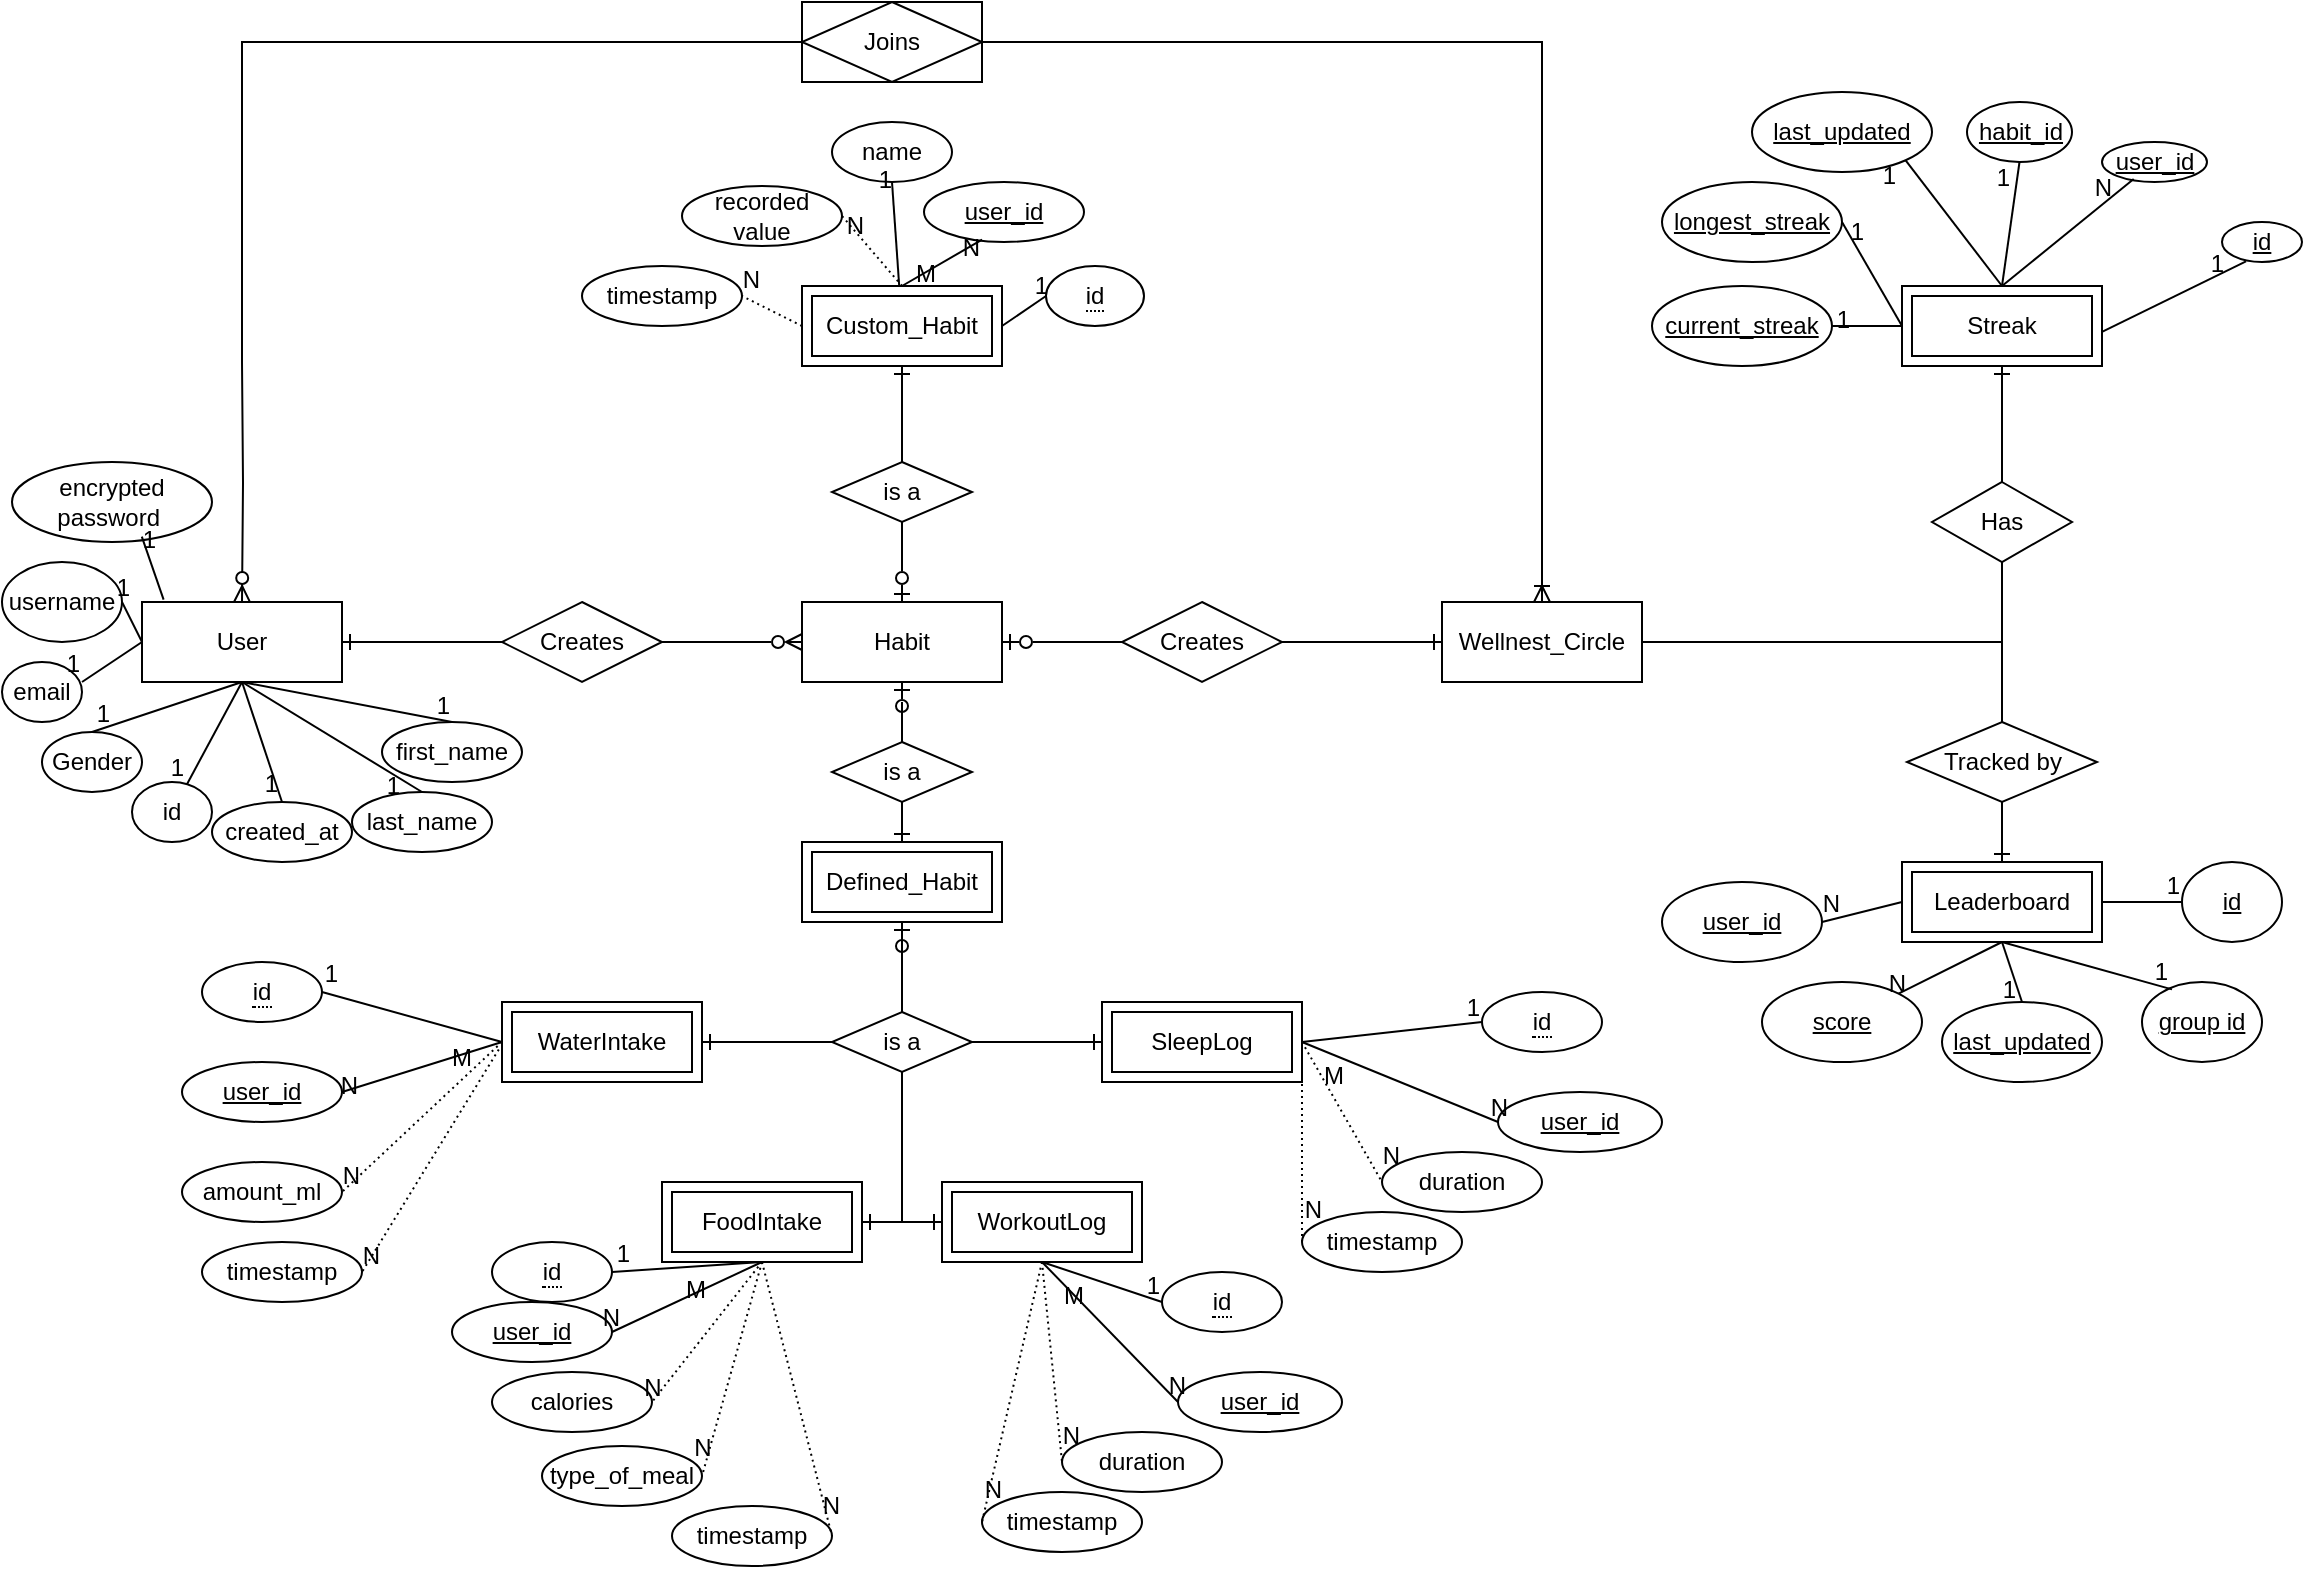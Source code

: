 <mxfile version="27.2.0">
  <diagram name="Page-1" id="THKtcld4XyU7Z25AiHE0">
    <mxGraphModel dx="1423" dy="1102" grid="1" gridSize="10" guides="1" tooltips="1" connect="1" arrows="1" fold="1" page="1" pageScale="1" pageWidth="1600" pageHeight="1600" math="0" shadow="0">
      <root>
        <mxCell id="0" />
        <mxCell id="1" parent="0" />
        <mxCell id="2gW1HQ8y5TxxJWkhXWdI-4" style="edgeStyle=orthogonalEdgeStyle;rounded=0;orthogonalLoop=1;jettySize=auto;html=1;entryX=0;entryY=0.5;entryDx=0;entryDy=0;endArrow=none;endFill=0;startArrow=ERone;startFill=0;" parent="1" source="2gW1HQ8y5TxxJWkhXWdI-1" target="2gW1HQ8y5TxxJWkhXWdI-5" edge="1">
          <mxGeometry relative="1" as="geometry">
            <mxPoint x="230" y="420" as="targetPoint" />
          </mxGeometry>
        </mxCell>
        <mxCell id="2gW1HQ8y5TxxJWkhXWdI-83" style="edgeStyle=orthogonalEdgeStyle;rounded=0;orthogonalLoop=1;jettySize=auto;html=1;entryX=0;entryY=0.5;entryDx=0;entryDy=0;endArrow=none;endFill=0;" parent="1" target="CF5qxJ0rqfzSJKUL-HBB-4" edge="1">
          <mxGeometry relative="1" as="geometry">
            <mxPoint x="130" y="280" as="sourcePoint" />
            <mxPoint x="400" y="200" as="targetPoint" />
            <Array as="points">
              <mxPoint x="130" y="120" />
            </Array>
          </mxGeometry>
        </mxCell>
        <mxCell id="2gW1HQ8y5TxxJWkhXWdI-1" value="User" style="whiteSpace=wrap;html=1;align=center;" parent="1" vertex="1">
          <mxGeometry x="80" y="400" width="100" height="40" as="geometry" />
        </mxCell>
        <mxCell id="2gW1HQ8y5TxxJWkhXWdI-9" style="edgeStyle=orthogonalEdgeStyle;rounded=0;orthogonalLoop=1;jettySize=auto;html=1;entryX=0.5;entryY=1;entryDx=0;entryDy=0;endArrow=ERone;endFill=0;startArrow=ERzeroToOne;startFill=0;" parent="1" source="2gW1HQ8y5TxxJWkhXWdI-3" target="2gW1HQ8y5TxxJWkhXWdI-7" edge="1">
          <mxGeometry relative="1" as="geometry" />
        </mxCell>
        <mxCell id="2gW1HQ8y5TxxJWkhXWdI-3" value="Habit" style="whiteSpace=wrap;html=1;align=center;" parent="1" vertex="1">
          <mxGeometry x="410" y="400" width="100" height="40" as="geometry" />
        </mxCell>
        <mxCell id="2gW1HQ8y5TxxJWkhXWdI-6" style="edgeStyle=orthogonalEdgeStyle;rounded=0;orthogonalLoop=1;jettySize=auto;html=1;entryX=0;entryY=0.5;entryDx=0;entryDy=0;endArrow=ERzeroToMany;endFill=0;" parent="1" source="2gW1HQ8y5TxxJWkhXWdI-5" target="2gW1HQ8y5TxxJWkhXWdI-3" edge="1">
          <mxGeometry relative="1" as="geometry" />
        </mxCell>
        <mxCell id="2gW1HQ8y5TxxJWkhXWdI-5" value="Creates" style="shape=rhombus;perimeter=rhombusPerimeter;whiteSpace=wrap;html=1;align=center;" parent="1" vertex="1">
          <mxGeometry x="260" y="400" width="80" height="40" as="geometry" />
        </mxCell>
        <mxCell id="2gW1HQ8y5TxxJWkhXWdI-7" value="Custom_Habit" style="shape=ext;margin=3;double=1;whiteSpace=wrap;html=1;align=center;" parent="1" vertex="1">
          <mxGeometry x="410" y="242" width="100" height="40" as="geometry" />
        </mxCell>
        <mxCell id="2gW1HQ8y5TxxJWkhXWdI-16" style="edgeStyle=orthogonalEdgeStyle;rounded=0;orthogonalLoop=1;jettySize=auto;html=1;entryX=1;entryY=0.5;entryDx=0;entryDy=0;exitX=0.5;exitY=1;exitDx=0;exitDy=0;endArrow=ERone;endFill=0;" parent="1" source="2gW1HQ8y5TxxJWkhXWdI-8" target="2gW1HQ8y5TxxJWkhXWdI-11" edge="1">
          <mxGeometry relative="1" as="geometry" />
        </mxCell>
        <mxCell id="2gW1HQ8y5TxxJWkhXWdI-17" style="edgeStyle=orthogonalEdgeStyle;rounded=0;orthogonalLoop=1;jettySize=auto;html=1;entryX=1;entryY=0.5;entryDx=0;entryDy=0;endArrow=ERone;endFill=0;" parent="1" source="2gW1HQ8y5TxxJWkhXWdI-8" target="2gW1HQ8y5TxxJWkhXWdI-12" edge="1">
          <mxGeometry relative="1" as="geometry">
            <Array as="points">
              <mxPoint x="460" y="710" />
            </Array>
          </mxGeometry>
        </mxCell>
        <mxCell id="2gW1HQ8y5TxxJWkhXWdI-18" style="edgeStyle=orthogonalEdgeStyle;rounded=0;orthogonalLoop=1;jettySize=auto;html=1;entryX=0;entryY=0.5;entryDx=0;entryDy=0;endArrow=ERone;endFill=0;" parent="1" source="CF5qxJ0rqfzSJKUL-HBB-100" target="2gW1HQ8y5TxxJWkhXWdI-14" edge="1">
          <mxGeometry relative="1" as="geometry" />
        </mxCell>
        <mxCell id="2gW1HQ8y5TxxJWkhXWdI-20" style="edgeStyle=orthogonalEdgeStyle;rounded=0;orthogonalLoop=1;jettySize=auto;html=1;entryX=0;entryY=0.5;entryDx=0;entryDy=0;exitX=0.5;exitY=1;exitDx=0;exitDy=0;startArrow=ERzeroToOne;startFill=0;endArrow=ERone;endFill=0;" parent="1" source="2gW1HQ8y5TxxJWkhXWdI-8" target="2gW1HQ8y5TxxJWkhXWdI-13" edge="1">
          <mxGeometry relative="1" as="geometry" />
        </mxCell>
        <mxCell id="2gW1HQ8y5TxxJWkhXWdI-8" value="Defined_Habit" style="shape=ext;margin=3;double=1;whiteSpace=wrap;html=1;align=center;" parent="1" vertex="1">
          <mxGeometry x="410" y="520" width="100" height="40" as="geometry" />
        </mxCell>
        <mxCell id="2gW1HQ8y5TxxJWkhXWdI-10" style="edgeStyle=orthogonalEdgeStyle;rounded=0;orthogonalLoop=1;jettySize=auto;html=1;entryX=0.5;entryY=0;entryDx=0;entryDy=0;endArrow=ERone;endFill=0;" parent="1" source="CF5qxJ0rqfzSJKUL-HBB-98" target="2gW1HQ8y5TxxJWkhXWdI-8" edge="1">
          <mxGeometry relative="1" as="geometry" />
        </mxCell>
        <mxCell id="2gW1HQ8y5TxxJWkhXWdI-11" value="WaterIntake" style="shape=ext;margin=3;double=1;whiteSpace=wrap;html=1;align=center;" parent="1" vertex="1">
          <mxGeometry x="260" y="600" width="100" height="40" as="geometry" />
        </mxCell>
        <mxCell id="2gW1HQ8y5TxxJWkhXWdI-12" value="FoodIntake" style="shape=ext;margin=3;double=1;whiteSpace=wrap;html=1;align=center;" parent="1" vertex="1">
          <mxGeometry x="340" y="690" width="100" height="40" as="geometry" />
        </mxCell>
        <mxCell id="2gW1HQ8y5TxxJWkhXWdI-13" value="SleepLog" style="shape=ext;margin=3;double=1;whiteSpace=wrap;html=1;align=center;" parent="1" vertex="1">
          <mxGeometry x="560" y="600" width="100" height="40" as="geometry" />
        </mxCell>
        <mxCell id="2gW1HQ8y5TxxJWkhXWdI-14" value="WorkoutLog" style="shape=ext;margin=3;double=1;whiteSpace=wrap;html=1;align=center;" parent="1" vertex="1">
          <mxGeometry x="480" y="690" width="100" height="40" as="geometry" />
        </mxCell>
        <mxCell id="2gW1HQ8y5TxxJWkhXWdI-21" value="&lt;span style=&quot;border-bottom: 1px dotted&quot;&gt;id&lt;/span&gt;" style="ellipse;whiteSpace=wrap;html=1;align=center;" parent="1" vertex="1">
          <mxGeometry x="110" y="580" width="60" height="30" as="geometry" />
        </mxCell>
        <mxCell id="2gW1HQ8y5TxxJWkhXWdI-23" value="" style="endArrow=none;html=1;rounded=0;entryX=1;entryY=0.5;entryDx=0;entryDy=0;exitX=0;exitY=0.5;exitDx=0;exitDy=0;" parent="1" source="2gW1HQ8y5TxxJWkhXWdI-11" target="2gW1HQ8y5TxxJWkhXWdI-21" edge="1">
          <mxGeometry relative="1" as="geometry">
            <mxPoint x="330" y="570" as="sourcePoint" />
            <mxPoint x="490" y="570" as="targetPoint" />
          </mxGeometry>
        </mxCell>
        <mxCell id="2gW1HQ8y5TxxJWkhXWdI-24" value="1" style="resizable=0;html=1;whiteSpace=wrap;align=right;verticalAlign=bottom;" parent="2gW1HQ8y5TxxJWkhXWdI-23" connectable="0" vertex="1">
          <mxGeometry x="1" relative="1" as="geometry">
            <mxPoint x="10" as="offset" />
          </mxGeometry>
        </mxCell>
        <mxCell id="2gW1HQ8y5TxxJWkhXWdI-25" value="user_id" style="ellipse;whiteSpace=wrap;html=1;align=center;fontStyle=4;" parent="1" vertex="1">
          <mxGeometry x="100" y="630" width="80" height="30" as="geometry" />
        </mxCell>
        <mxCell id="2gW1HQ8y5TxxJWkhXWdI-26" value="" style="endArrow=none;html=1;rounded=0;entryX=1;entryY=0.5;entryDx=0;entryDy=0;" parent="1" target="2gW1HQ8y5TxxJWkhXWdI-25" edge="1">
          <mxGeometry relative="1" as="geometry">
            <mxPoint x="260" y="620" as="sourcePoint" />
            <mxPoint x="440" y="600" as="targetPoint" />
          </mxGeometry>
        </mxCell>
        <mxCell id="2gW1HQ8y5TxxJWkhXWdI-27" value="M" style="resizable=0;html=1;whiteSpace=wrap;align=left;verticalAlign=bottom;" parent="2gW1HQ8y5TxxJWkhXWdI-26" connectable="0" vertex="1">
          <mxGeometry x="-1" relative="1" as="geometry">
            <mxPoint x="-27" y="16" as="offset" />
          </mxGeometry>
        </mxCell>
        <mxCell id="2gW1HQ8y5TxxJWkhXWdI-28" value="N" style="resizable=0;html=1;whiteSpace=wrap;align=right;verticalAlign=bottom;" parent="2gW1HQ8y5TxxJWkhXWdI-26" connectable="0" vertex="1">
          <mxGeometry x="1" relative="1" as="geometry">
            <mxPoint x="10" y="5" as="offset" />
          </mxGeometry>
        </mxCell>
        <mxCell id="2gW1HQ8y5TxxJWkhXWdI-29" value="amount_ml" style="ellipse;whiteSpace=wrap;html=1;align=center;" parent="1" vertex="1">
          <mxGeometry x="100" y="680" width="80" height="30" as="geometry" />
        </mxCell>
        <mxCell id="2gW1HQ8y5TxxJWkhXWdI-30" value="" style="endArrow=none;html=1;rounded=0;dashed=1;dashPattern=1 2;entryX=1;entryY=0.5;entryDx=0;entryDy=0;exitX=0;exitY=0.5;exitDx=0;exitDy=0;" parent="1" source="2gW1HQ8y5TxxJWkhXWdI-11" target="2gW1HQ8y5TxxJWkhXWdI-29" edge="1">
          <mxGeometry relative="1" as="geometry">
            <mxPoint x="320" y="610" as="sourcePoint" />
            <mxPoint x="480" y="610" as="targetPoint" />
          </mxGeometry>
        </mxCell>
        <mxCell id="2gW1HQ8y5TxxJWkhXWdI-32" value="timestamp" style="ellipse;whiteSpace=wrap;html=1;align=center;" parent="1" vertex="1">
          <mxGeometry x="110" y="720" width="80" height="30" as="geometry" />
        </mxCell>
        <mxCell id="2gW1HQ8y5TxxJWkhXWdI-33" value="" style="endArrow=none;html=1;rounded=0;dashed=1;dashPattern=1 2;entryX=1;entryY=0.5;entryDx=0;entryDy=0;exitX=-0.016;exitY=0.593;exitDx=0;exitDy=0;exitPerimeter=0;" parent="1" source="2gW1HQ8y5TxxJWkhXWdI-11" target="2gW1HQ8y5TxxJWkhXWdI-32" edge="1">
          <mxGeometry relative="1" as="geometry">
            <mxPoint x="290" y="660" as="sourcePoint" />
            <mxPoint x="510" y="650" as="targetPoint" />
          </mxGeometry>
        </mxCell>
        <mxCell id="2gW1HQ8y5TxxJWkhXWdI-35" value="N" style="resizable=0;html=1;whiteSpace=wrap;align=right;verticalAlign=bottom;" parent="1" connectable="0" vertex="1">
          <mxGeometry x="190" y="695" as="geometry" />
        </mxCell>
        <mxCell id="2gW1HQ8y5TxxJWkhXWdI-36" value="N" style="resizable=0;html=1;whiteSpace=wrap;align=right;verticalAlign=bottom;" parent="1" connectable="0" vertex="1">
          <mxGeometry x="200" y="735" as="geometry" />
        </mxCell>
        <mxCell id="2gW1HQ8y5TxxJWkhXWdI-37" value="&lt;span style=&quot;border-bottom: 1px dotted&quot;&gt;id&lt;/span&gt;" style="ellipse;whiteSpace=wrap;html=1;align=center;" parent="1" vertex="1">
          <mxGeometry x="255" y="720" width="60" height="30" as="geometry" />
        </mxCell>
        <mxCell id="2gW1HQ8y5TxxJWkhXWdI-38" value="" style="endArrow=none;html=1;rounded=0;entryX=1;entryY=0.5;entryDx=0;entryDy=0;" parent="1" target="2gW1HQ8y5TxxJWkhXWdI-37" edge="1">
          <mxGeometry relative="1" as="geometry">
            <mxPoint x="390" y="730" as="sourcePoint" />
            <mxPoint x="640" y="830" as="targetPoint" />
          </mxGeometry>
        </mxCell>
        <mxCell id="2gW1HQ8y5TxxJWkhXWdI-39" value="1" style="resizable=0;html=1;whiteSpace=wrap;align=right;verticalAlign=bottom;" parent="2gW1HQ8y5TxxJWkhXWdI-38" connectable="0" vertex="1">
          <mxGeometry x="1" relative="1" as="geometry">
            <mxPoint x="10" as="offset" />
          </mxGeometry>
        </mxCell>
        <mxCell id="2gW1HQ8y5TxxJWkhXWdI-40" value="user_id" style="ellipse;whiteSpace=wrap;html=1;align=center;fontStyle=4;" parent="1" vertex="1">
          <mxGeometry x="235" y="750" width="80" height="30" as="geometry" />
        </mxCell>
        <mxCell id="2gW1HQ8y5TxxJWkhXWdI-41" value="" style="endArrow=none;html=1;rounded=0;entryX=1;entryY=0.5;entryDx=0;entryDy=0;" parent="1" target="2gW1HQ8y5TxxJWkhXWdI-40" edge="1">
          <mxGeometry relative="1" as="geometry">
            <mxPoint x="390" y="730" as="sourcePoint" />
            <mxPoint x="590" y="740" as="targetPoint" />
          </mxGeometry>
        </mxCell>
        <mxCell id="2gW1HQ8y5TxxJWkhXWdI-42" value="M" style="resizable=0;html=1;whiteSpace=wrap;align=left;verticalAlign=bottom;" parent="2gW1HQ8y5TxxJWkhXWdI-41" connectable="0" vertex="1">
          <mxGeometry x="-1" relative="1" as="geometry">
            <mxPoint x="-40" y="22" as="offset" />
          </mxGeometry>
        </mxCell>
        <mxCell id="2gW1HQ8y5TxxJWkhXWdI-43" value="N" style="resizable=0;html=1;whiteSpace=wrap;align=right;verticalAlign=bottom;" parent="2gW1HQ8y5TxxJWkhXWdI-41" connectable="0" vertex="1">
          <mxGeometry x="1" relative="1" as="geometry">
            <mxPoint x="6" y="1" as="offset" />
          </mxGeometry>
        </mxCell>
        <mxCell id="2gW1HQ8y5TxxJWkhXWdI-44" value="calories" style="ellipse;whiteSpace=wrap;html=1;align=center;" parent="1" vertex="1">
          <mxGeometry x="255" y="785" width="80" height="30" as="geometry" />
        </mxCell>
        <mxCell id="2gW1HQ8y5TxxJWkhXWdI-45" value="" style="endArrow=none;html=1;rounded=0;dashed=1;dashPattern=1 2;entryX=1;entryY=0.5;entryDx=0;entryDy=0;" parent="1" target="2gW1HQ8y5TxxJWkhXWdI-44" edge="1">
          <mxGeometry relative="1" as="geometry">
            <mxPoint x="390" y="730" as="sourcePoint" />
            <mxPoint x="630" y="750" as="targetPoint" />
          </mxGeometry>
        </mxCell>
        <mxCell id="2gW1HQ8y5TxxJWkhXWdI-46" value="timestamp" style="ellipse;whiteSpace=wrap;html=1;align=center;" parent="1" vertex="1">
          <mxGeometry x="345" y="852" width="80" height="30" as="geometry" />
        </mxCell>
        <mxCell id="2gW1HQ8y5TxxJWkhXWdI-47" value="" style="endArrow=none;html=1;rounded=0;dashed=1;dashPattern=1 2;entryX=1;entryY=0.5;entryDx=0;entryDy=0;" parent="1" target="2gW1HQ8y5TxxJWkhXWdI-46" edge="1">
          <mxGeometry relative="1" as="geometry">
            <mxPoint x="390" y="730" as="sourcePoint" />
            <mxPoint x="660" y="790" as="targetPoint" />
          </mxGeometry>
        </mxCell>
        <mxCell id="2gW1HQ8y5TxxJWkhXWdI-49" value="N" style="resizable=0;html=1;whiteSpace=wrap;align=right;verticalAlign=bottom;" parent="1" connectable="0" vertex="1">
          <mxGeometry x="430" y="860" as="geometry" />
        </mxCell>
        <mxCell id="2gW1HQ8y5TxxJWkhXWdI-51" value="&lt;span style=&quot;border-bottom: 1px dotted&quot;&gt;id&lt;/span&gt;" style="ellipse;whiteSpace=wrap;html=1;align=center;" parent="1" vertex="1">
          <mxGeometry x="590" y="735" width="60" height="30" as="geometry" />
        </mxCell>
        <mxCell id="2gW1HQ8y5TxxJWkhXWdI-52" value="" style="endArrow=none;html=1;rounded=0;entryX=0;entryY=0.5;entryDx=0;entryDy=0;exitX=0.5;exitY=1;exitDx=0;exitDy=0;" parent="1" source="2gW1HQ8y5TxxJWkhXWdI-14" target="2gW1HQ8y5TxxJWkhXWdI-51" edge="1">
          <mxGeometry relative="1" as="geometry">
            <mxPoint x="610" y="750" as="sourcePoint" />
            <mxPoint x="860" y="850" as="targetPoint" />
          </mxGeometry>
        </mxCell>
        <mxCell id="2gW1HQ8y5TxxJWkhXWdI-53" value="1" style="resizable=0;html=1;whiteSpace=wrap;align=right;verticalAlign=bottom;" parent="2gW1HQ8y5TxxJWkhXWdI-52" connectable="0" vertex="1">
          <mxGeometry x="1" relative="1" as="geometry">
            <mxPoint x="1" y="1" as="offset" />
          </mxGeometry>
        </mxCell>
        <mxCell id="2gW1HQ8y5TxxJWkhXWdI-54" value="user_id" style="ellipse;whiteSpace=wrap;html=1;align=center;fontStyle=4;" parent="1" vertex="1">
          <mxGeometry x="598" y="785" width="82" height="30" as="geometry" />
        </mxCell>
        <mxCell id="2gW1HQ8y5TxxJWkhXWdI-55" value="" style="endArrow=none;html=1;rounded=0;entryX=0;entryY=0.5;entryDx=0;entryDy=0;" parent="1" target="2gW1HQ8y5TxxJWkhXWdI-54" edge="1">
          <mxGeometry relative="1" as="geometry">
            <mxPoint x="530" y="730" as="sourcePoint" />
            <mxPoint x="810" y="760" as="targetPoint" />
          </mxGeometry>
        </mxCell>
        <mxCell id="2gW1HQ8y5TxxJWkhXWdI-56" value="M" style="resizable=0;html=1;whiteSpace=wrap;align=left;verticalAlign=bottom;" parent="2gW1HQ8y5TxxJWkhXWdI-55" connectable="0" vertex="1">
          <mxGeometry x="-1" relative="1" as="geometry">
            <mxPoint x="9" y="25" as="offset" />
          </mxGeometry>
        </mxCell>
        <mxCell id="2gW1HQ8y5TxxJWkhXWdI-57" value="N" style="resizable=0;html=1;whiteSpace=wrap;align=right;verticalAlign=bottom;" parent="2gW1HQ8y5TxxJWkhXWdI-55" connectable="0" vertex="1">
          <mxGeometry x="1" relative="1" as="geometry">
            <mxPoint x="6" y="1" as="offset" />
          </mxGeometry>
        </mxCell>
        <mxCell id="2gW1HQ8y5TxxJWkhXWdI-58" value="duration" style="ellipse;whiteSpace=wrap;html=1;align=center;" parent="1" vertex="1">
          <mxGeometry x="540" y="815" width="80" height="30" as="geometry" />
        </mxCell>
        <mxCell id="2gW1HQ8y5TxxJWkhXWdI-59" value="" style="endArrow=none;html=1;rounded=0;dashed=1;dashPattern=1 2;entryX=0;entryY=0.5;entryDx=0;entryDy=0;" parent="1" target="2gW1HQ8y5TxxJWkhXWdI-58" edge="1">
          <mxGeometry relative="1" as="geometry">
            <mxPoint x="530" y="730" as="sourcePoint" />
            <mxPoint x="850" y="770" as="targetPoint" />
          </mxGeometry>
        </mxCell>
        <mxCell id="2gW1HQ8y5TxxJWkhXWdI-60" value="timestamp" style="ellipse;whiteSpace=wrap;html=1;align=center;" parent="1" vertex="1">
          <mxGeometry x="500" y="845" width="80" height="30" as="geometry" />
        </mxCell>
        <mxCell id="2gW1HQ8y5TxxJWkhXWdI-61" value="" style="endArrow=none;html=1;rounded=0;dashed=1;dashPattern=1 2;entryX=0;entryY=0.5;entryDx=0;entryDy=0;" parent="1" target="2gW1HQ8y5TxxJWkhXWdI-60" edge="1">
          <mxGeometry relative="1" as="geometry">
            <mxPoint x="530" y="730" as="sourcePoint" />
            <mxPoint x="880" y="810" as="targetPoint" />
          </mxGeometry>
        </mxCell>
        <mxCell id="2gW1HQ8y5TxxJWkhXWdI-62" value="N" style="resizable=0;html=1;whiteSpace=wrap;align=right;verticalAlign=bottom;" parent="1" connectable="0" vertex="1">
          <mxGeometry x="550" y="825" as="geometry" />
        </mxCell>
        <mxCell id="2gW1HQ8y5TxxJWkhXWdI-63" value="N" style="resizable=0;html=1;whiteSpace=wrap;align=right;verticalAlign=bottom;" parent="1" connectable="0" vertex="1">
          <mxGeometry x="511" y="852" as="geometry" />
        </mxCell>
        <mxCell id="2gW1HQ8y5TxxJWkhXWdI-65" style="edgeStyle=orthogonalEdgeStyle;rounded=0;orthogonalLoop=1;jettySize=auto;html=1;endArrow=none;endFill=0;startArrow=ERone;startFill=0;" parent="1" source="2gW1HQ8y5TxxJWkhXWdI-64" edge="1">
          <mxGeometry relative="1" as="geometry">
            <mxPoint x="650" y="420" as="targetPoint" />
          </mxGeometry>
        </mxCell>
        <mxCell id="CF5qxJ0rqfzSJKUL-HBB-54" style="edgeStyle=orthogonalEdgeStyle;rounded=0;orthogonalLoop=1;jettySize=auto;html=1;entryX=0.5;entryY=1;entryDx=0;entryDy=0;endArrow=ERone;endFill=0;" edge="1" parent="1" source="2gW1HQ8y5TxxJWkhXWdI-64" target="CF5qxJ0rqfzSJKUL-HBB-52">
          <mxGeometry relative="1" as="geometry" />
        </mxCell>
        <mxCell id="CF5qxJ0rqfzSJKUL-HBB-55" style="edgeStyle=orthogonalEdgeStyle;rounded=0;orthogonalLoop=1;jettySize=auto;html=1;entryX=0.5;entryY=0;entryDx=0;entryDy=0;endArrow=ERone;endFill=0;" edge="1" parent="1" source="2gW1HQ8y5TxxJWkhXWdI-64" target="CF5qxJ0rqfzSJKUL-HBB-53">
          <mxGeometry relative="1" as="geometry" />
        </mxCell>
        <mxCell id="2gW1HQ8y5TxxJWkhXWdI-64" value="Wellnest_Circle" style="whiteSpace=wrap;html=1;align=center;" parent="1" vertex="1">
          <mxGeometry x="730" y="400" width="100" height="40" as="geometry" />
        </mxCell>
        <mxCell id="2gW1HQ8y5TxxJWkhXWdI-68" style="edgeStyle=orthogonalEdgeStyle;rounded=0;orthogonalLoop=1;jettySize=auto;html=1;entryX=1;entryY=0.5;entryDx=0;entryDy=0;endArrow=ERzeroToOne;endFill=0;" parent="1" source="2gW1HQ8y5TxxJWkhXWdI-67" target="2gW1HQ8y5TxxJWkhXWdI-3" edge="1">
          <mxGeometry relative="1" as="geometry" />
        </mxCell>
        <mxCell id="2gW1HQ8y5TxxJWkhXWdI-67" value="Creates" style="shape=rhombus;perimeter=rhombusPerimeter;whiteSpace=wrap;html=1;align=center;" parent="1" vertex="1">
          <mxGeometry x="570" y="400" width="80" height="40" as="geometry" />
        </mxCell>
        <mxCell id="2gW1HQ8y5TxxJWkhXWdI-70" value="&lt;span style=&quot;border-bottom: 1px dotted&quot;&gt;id&lt;/span&gt;" style="ellipse;whiteSpace=wrap;html=1;align=center;" parent="1" vertex="1">
          <mxGeometry x="750" y="595" width="60" height="30" as="geometry" />
        </mxCell>
        <mxCell id="2gW1HQ8y5TxxJWkhXWdI-71" value="" style="endArrow=none;html=1;rounded=0;entryX=0;entryY=0.5;entryDx=0;entryDy=0;" parent="1" target="2gW1HQ8y5TxxJWkhXWdI-70" edge="1">
          <mxGeometry relative="1" as="geometry">
            <mxPoint x="660" y="620" as="sourcePoint" />
            <mxPoint x="1020" y="710" as="targetPoint" />
          </mxGeometry>
        </mxCell>
        <mxCell id="2gW1HQ8y5TxxJWkhXWdI-72" value="1" style="resizable=0;html=1;whiteSpace=wrap;align=right;verticalAlign=bottom;" parent="2gW1HQ8y5TxxJWkhXWdI-71" connectable="0" vertex="1">
          <mxGeometry x="1" relative="1" as="geometry">
            <mxPoint x="1" y="1" as="offset" />
          </mxGeometry>
        </mxCell>
        <mxCell id="2gW1HQ8y5TxxJWkhXWdI-73" value="user_id" style="ellipse;whiteSpace=wrap;html=1;align=center;fontStyle=4;" parent="1" vertex="1">
          <mxGeometry x="758" y="645" width="82" height="30" as="geometry" />
        </mxCell>
        <mxCell id="2gW1HQ8y5TxxJWkhXWdI-74" value="" style="endArrow=none;html=1;rounded=0;entryX=0;entryY=0.5;entryDx=0;entryDy=0;" parent="1" target="2gW1HQ8y5TxxJWkhXWdI-73" edge="1">
          <mxGeometry relative="1" as="geometry">
            <mxPoint x="660" y="620" as="sourcePoint" />
            <mxPoint x="970" y="620" as="targetPoint" />
          </mxGeometry>
        </mxCell>
        <mxCell id="2gW1HQ8y5TxxJWkhXWdI-75" value="M" style="resizable=0;html=1;whiteSpace=wrap;align=left;verticalAlign=bottom;" parent="2gW1HQ8y5TxxJWkhXWdI-74" connectable="0" vertex="1">
          <mxGeometry x="-1" relative="1" as="geometry">
            <mxPoint x="9" y="25" as="offset" />
          </mxGeometry>
        </mxCell>
        <mxCell id="2gW1HQ8y5TxxJWkhXWdI-76" value="N" style="resizable=0;html=1;whiteSpace=wrap;align=right;verticalAlign=bottom;" parent="2gW1HQ8y5TxxJWkhXWdI-74" connectable="0" vertex="1">
          <mxGeometry x="1" relative="1" as="geometry">
            <mxPoint x="6" y="1" as="offset" />
          </mxGeometry>
        </mxCell>
        <mxCell id="2gW1HQ8y5TxxJWkhXWdI-77" value="duration" style="ellipse;whiteSpace=wrap;html=1;align=center;" parent="1" vertex="1">
          <mxGeometry x="700" y="675" width="80" height="30" as="geometry" />
        </mxCell>
        <mxCell id="2gW1HQ8y5TxxJWkhXWdI-78" value="" style="endArrow=none;html=1;rounded=0;dashed=1;dashPattern=1 2;entryX=0;entryY=0.5;entryDx=0;entryDy=0;" parent="1" target="2gW1HQ8y5TxxJWkhXWdI-77" edge="1">
          <mxGeometry relative="1" as="geometry">
            <mxPoint x="660" y="620" as="sourcePoint" />
            <mxPoint x="1010" y="630" as="targetPoint" />
          </mxGeometry>
        </mxCell>
        <mxCell id="2gW1HQ8y5TxxJWkhXWdI-79" value="timestamp" style="ellipse;whiteSpace=wrap;html=1;align=center;" parent="1" vertex="1">
          <mxGeometry x="660" y="705" width="80" height="30" as="geometry" />
        </mxCell>
        <mxCell id="2gW1HQ8y5TxxJWkhXWdI-80" value="" style="endArrow=none;html=1;rounded=0;dashed=1;dashPattern=1 2;entryX=0;entryY=0.5;entryDx=0;entryDy=0;exitX=1;exitY=0.5;exitDx=0;exitDy=0;" parent="1" source="2gW1HQ8y5TxxJWkhXWdI-13" target="2gW1HQ8y5TxxJWkhXWdI-79" edge="1">
          <mxGeometry relative="1" as="geometry">
            <mxPoint x="690" y="590" as="sourcePoint" />
            <mxPoint x="1040" y="670" as="targetPoint" />
          </mxGeometry>
        </mxCell>
        <mxCell id="2gW1HQ8y5TxxJWkhXWdI-81" value="N" style="resizable=0;html=1;whiteSpace=wrap;align=right;verticalAlign=bottom;" parent="1" connectable="0" vertex="1">
          <mxGeometry x="710" y="685" as="geometry" />
        </mxCell>
        <mxCell id="2gW1HQ8y5TxxJWkhXWdI-82" value="N" style="resizable=0;html=1;whiteSpace=wrap;align=right;verticalAlign=bottom;" parent="1" connectable="0" vertex="1">
          <mxGeometry x="671" y="712" as="geometry" />
        </mxCell>
        <mxCell id="CF5qxJ0rqfzSJKUL-HBB-4" value="Joins" style="shape=associativeEntity;whiteSpace=wrap;html=1;align=center;" vertex="1" parent="1">
          <mxGeometry x="410" y="100" width="90" height="40" as="geometry" />
        </mxCell>
        <mxCell id="CF5qxJ0rqfzSJKUL-HBB-5" value="" style="edgeStyle=orthogonalEdgeStyle;fontSize=12;html=1;endArrow=ERzeroToMany;endFill=1;rounded=0;entryX=0.5;entryY=0;entryDx=0;entryDy=0;" edge="1" parent="1" target="2gW1HQ8y5TxxJWkhXWdI-1">
          <mxGeometry width="100" height="100" relative="1" as="geometry">
            <mxPoint x="130" y="280" as="sourcePoint" />
            <mxPoint x="140" y="380" as="targetPoint" />
          </mxGeometry>
        </mxCell>
        <mxCell id="CF5qxJ0rqfzSJKUL-HBB-8" value="" style="edgeStyle=orthogonalEdgeStyle;fontSize=12;html=1;endArrow=ERoneToMany;rounded=0;exitX=1;exitY=0.5;exitDx=0;exitDy=0;entryX=0.5;entryY=0;entryDx=0;entryDy=0;" edge="1" parent="1" source="CF5qxJ0rqfzSJKUL-HBB-4" target="2gW1HQ8y5TxxJWkhXWdI-64">
          <mxGeometry width="100" height="100" relative="1" as="geometry">
            <mxPoint x="870" y="190" as="sourcePoint" />
            <mxPoint x="790" y="370" as="targetPoint" />
          </mxGeometry>
        </mxCell>
        <mxCell id="CF5qxJ0rqfzSJKUL-HBB-19" value="&lt;span style=&quot;border-bottom: 1px dotted&quot;&gt;id&lt;/span&gt;" style="ellipse;whiteSpace=wrap;html=1;align=center;" vertex="1" parent="1">
          <mxGeometry x="532" y="232" width="49" height="30" as="geometry" />
        </mxCell>
        <mxCell id="CF5qxJ0rqfzSJKUL-HBB-20" value="" style="endArrow=none;html=1;rounded=0;entryX=0;entryY=0.5;entryDx=0;entryDy=0;exitX=1;exitY=0.5;exitDx=0;exitDy=0;" edge="1" parent="1" target="CF5qxJ0rqfzSJKUL-HBB-19" source="2gW1HQ8y5TxxJWkhXWdI-7">
          <mxGeometry relative="1" as="geometry">
            <mxPoint x="671" y="260" as="sourcePoint" />
            <mxPoint x="901" y="210" as="targetPoint" />
          </mxGeometry>
        </mxCell>
        <mxCell id="CF5qxJ0rqfzSJKUL-HBB-21" value="1" style="resizable=0;html=1;whiteSpace=wrap;align=right;verticalAlign=bottom;" connectable="0" vertex="1" parent="CF5qxJ0rqfzSJKUL-HBB-20">
          <mxGeometry x="1" relative="1" as="geometry">
            <mxPoint x="3" y="3" as="offset" />
          </mxGeometry>
        </mxCell>
        <mxCell id="CF5qxJ0rqfzSJKUL-HBB-22" value="user_id" style="ellipse;whiteSpace=wrap;html=1;align=center;fontStyle=4;" vertex="1" parent="1">
          <mxGeometry x="471" y="190" width="80" height="30" as="geometry" />
        </mxCell>
        <mxCell id="CF5qxJ0rqfzSJKUL-HBB-23" value="" style="endArrow=none;html=1;rounded=0;entryX=0.363;entryY=0.96;entryDx=0;entryDy=0;entryPerimeter=0;" edge="1" parent="1" target="CF5qxJ0rqfzSJKUL-HBB-22">
          <mxGeometry relative="1" as="geometry">
            <mxPoint x="460" y="242" as="sourcePoint" />
            <mxPoint x="630" y="112" as="targetPoint" />
          </mxGeometry>
        </mxCell>
        <mxCell id="CF5qxJ0rqfzSJKUL-HBB-24" value="M" style="resizable=0;html=1;whiteSpace=wrap;align=left;verticalAlign=bottom;" connectable="0" vertex="1" parent="CF5qxJ0rqfzSJKUL-HBB-23">
          <mxGeometry x="-1" relative="1" as="geometry">
            <mxPoint x="5" y="2" as="offset" />
          </mxGeometry>
        </mxCell>
        <mxCell id="CF5qxJ0rqfzSJKUL-HBB-25" value="N" style="resizable=0;html=1;whiteSpace=wrap;align=right;verticalAlign=bottom;" connectable="0" vertex="1" parent="CF5qxJ0rqfzSJKUL-HBB-23">
          <mxGeometry x="1" relative="1" as="geometry">
            <mxPoint y="13" as="offset" />
          </mxGeometry>
        </mxCell>
        <mxCell id="CF5qxJ0rqfzSJKUL-HBB-26" value="recorded value" style="ellipse;whiteSpace=wrap;html=1;align=center;" vertex="1" parent="1">
          <mxGeometry x="350" y="192" width="80" height="30" as="geometry" />
        </mxCell>
        <mxCell id="CF5qxJ0rqfzSJKUL-HBB-27" value="" style="endArrow=none;html=1;rounded=0;dashed=1;dashPattern=1 2;entryX=1;entryY=0.5;entryDx=0;entryDy=0;exitX=0.5;exitY=0;exitDx=0;exitDy=0;" edge="1" parent="1" target="CF5qxJ0rqfzSJKUL-HBB-26" source="2gW1HQ8y5TxxJWkhXWdI-7">
          <mxGeometry relative="1" as="geometry">
            <mxPoint x="450" y="132" as="sourcePoint" />
            <mxPoint x="670" y="122" as="targetPoint" />
          </mxGeometry>
        </mxCell>
        <mxCell id="CF5qxJ0rqfzSJKUL-HBB-28" value="timestamp" style="ellipse;whiteSpace=wrap;html=1;align=center;" vertex="1" parent="1">
          <mxGeometry x="300" y="232" width="80" height="30" as="geometry" />
        </mxCell>
        <mxCell id="CF5qxJ0rqfzSJKUL-HBB-29" value="" style="endArrow=none;html=1;rounded=0;dashed=1;dashPattern=1 2;entryX=1;entryY=0.5;entryDx=0;entryDy=0;exitX=0;exitY=0.5;exitDx=0;exitDy=0;" edge="1" parent="1" target="CF5qxJ0rqfzSJKUL-HBB-28" source="2gW1HQ8y5TxxJWkhXWdI-7">
          <mxGeometry relative="1" as="geometry">
            <mxPoint x="448" y="136" as="sourcePoint" />
            <mxPoint x="700" y="162" as="targetPoint" />
          </mxGeometry>
        </mxCell>
        <mxCell id="CF5qxJ0rqfzSJKUL-HBB-30" value="N" style="resizable=0;html=1;whiteSpace=wrap;align=right;verticalAlign=bottom;" connectable="0" vertex="1" parent="1">
          <mxGeometry x="442" y="220" as="geometry" />
        </mxCell>
        <mxCell id="CF5qxJ0rqfzSJKUL-HBB-31" value="N" style="resizable=0;html=1;whiteSpace=wrap;align=right;verticalAlign=bottom;" connectable="0" vertex="1" parent="1">
          <mxGeometry x="390" y="247" as="geometry" />
        </mxCell>
        <mxCell id="CF5qxJ0rqfzSJKUL-HBB-33" value="encrypted password&amp;nbsp;" style="ellipse;whiteSpace=wrap;html=1;align=center;" vertex="1" parent="1">
          <mxGeometry x="15" y="330" width="100" height="40" as="geometry" />
        </mxCell>
        <mxCell id="CF5qxJ0rqfzSJKUL-HBB-34" value="username" style="ellipse;whiteSpace=wrap;html=1;align=center;" vertex="1" parent="1">
          <mxGeometry x="10" y="380" width="60" height="40" as="geometry" />
        </mxCell>
        <mxCell id="CF5qxJ0rqfzSJKUL-HBB-35" value="name" style="ellipse;whiteSpace=wrap;html=1;align=center;" vertex="1" parent="1">
          <mxGeometry x="425" y="160" width="60" height="30" as="geometry" />
        </mxCell>
        <mxCell id="CF5qxJ0rqfzSJKUL-HBB-37" value="" style="endArrow=none;html=1;rounded=0;entryX=0.5;entryY=1;entryDx=0;entryDy=0;" edge="1" parent="1" source="2gW1HQ8y5TxxJWkhXWdI-7" target="CF5qxJ0rqfzSJKUL-HBB-35">
          <mxGeometry relative="1" as="geometry">
            <mxPoint x="420" y="312" as="sourcePoint" />
            <mxPoint x="580" y="312" as="targetPoint" />
          </mxGeometry>
        </mxCell>
        <mxCell id="CF5qxJ0rqfzSJKUL-HBB-38" value="1" style="resizable=0;html=1;whiteSpace=wrap;align=right;verticalAlign=bottom;" connectable="0" vertex="1" parent="CF5qxJ0rqfzSJKUL-HBB-37">
          <mxGeometry x="1" relative="1" as="geometry">
            <mxPoint x="1" y="7" as="offset" />
          </mxGeometry>
        </mxCell>
        <mxCell id="CF5qxJ0rqfzSJKUL-HBB-39" value="email" style="ellipse;whiteSpace=wrap;html=1;align=center;" vertex="1" parent="1">
          <mxGeometry x="10" y="430" width="40" height="30" as="geometry" />
        </mxCell>
        <mxCell id="CF5qxJ0rqfzSJKUL-HBB-40" value="id" style="ellipse;whiteSpace=wrap;html=1;align=center;" vertex="1" parent="1">
          <mxGeometry x="75" y="490" width="40" height="30" as="geometry" />
        </mxCell>
        <mxCell id="CF5qxJ0rqfzSJKUL-HBB-41" value="created_at" style="ellipse;whiteSpace=wrap;html=1;align=center;" vertex="1" parent="1">
          <mxGeometry x="115" y="500" width="70" height="30" as="geometry" />
        </mxCell>
        <mxCell id="CF5qxJ0rqfzSJKUL-HBB-42" value="" style="endArrow=none;html=1;rounded=0;entryX=0.5;entryY=0;entryDx=0;entryDy=0;exitX=0.5;exitY=1;exitDx=0;exitDy=0;" edge="1" parent="1" source="2gW1HQ8y5TxxJWkhXWdI-1" target="CF5qxJ0rqfzSJKUL-HBB-41">
          <mxGeometry relative="1" as="geometry">
            <mxPoint x="120" y="420" as="sourcePoint" />
            <mxPoint x="280" y="420" as="targetPoint" />
          </mxGeometry>
        </mxCell>
        <mxCell id="CF5qxJ0rqfzSJKUL-HBB-43" value="1" style="resizable=0;html=1;whiteSpace=wrap;align=right;verticalAlign=bottom;" connectable="0" vertex="1" parent="CF5qxJ0rqfzSJKUL-HBB-42">
          <mxGeometry x="1" relative="1" as="geometry" />
        </mxCell>
        <mxCell id="CF5qxJ0rqfzSJKUL-HBB-44" value="" style="endArrow=none;html=1;rounded=0;exitX=0.5;exitY=1;exitDx=0;exitDy=0;" edge="1" parent="1" source="2gW1HQ8y5TxxJWkhXWdI-1" target="CF5qxJ0rqfzSJKUL-HBB-40">
          <mxGeometry relative="1" as="geometry">
            <mxPoint x="120" y="420" as="sourcePoint" />
            <mxPoint x="280" y="420" as="targetPoint" />
          </mxGeometry>
        </mxCell>
        <mxCell id="CF5qxJ0rqfzSJKUL-HBB-45" value="1" style="resizable=0;html=1;whiteSpace=wrap;align=right;verticalAlign=bottom;" connectable="0" vertex="1" parent="CF5qxJ0rqfzSJKUL-HBB-44">
          <mxGeometry x="1" relative="1" as="geometry" />
        </mxCell>
        <mxCell id="CF5qxJ0rqfzSJKUL-HBB-46" value="" style="endArrow=none;html=1;rounded=0;exitX=0;exitY=0.5;exitDx=0;exitDy=0;entryX=1;entryY=0.333;entryDx=0;entryDy=0;entryPerimeter=0;" edge="1" parent="1" source="2gW1HQ8y5TxxJWkhXWdI-1" target="CF5qxJ0rqfzSJKUL-HBB-39">
          <mxGeometry relative="1" as="geometry">
            <mxPoint x="100" y="510" as="sourcePoint" />
            <mxPoint x="260" y="510" as="targetPoint" />
          </mxGeometry>
        </mxCell>
        <mxCell id="CF5qxJ0rqfzSJKUL-HBB-47" value="1" style="resizable=0;html=1;whiteSpace=wrap;align=right;verticalAlign=bottom;" connectable="0" vertex="1" parent="CF5qxJ0rqfzSJKUL-HBB-46">
          <mxGeometry x="1" relative="1" as="geometry">
            <mxPoint as="offset" />
          </mxGeometry>
        </mxCell>
        <mxCell id="CF5qxJ0rqfzSJKUL-HBB-48" value="" style="endArrow=none;html=1;rounded=0;exitX=0;exitY=0.5;exitDx=0;exitDy=0;entryX=1;entryY=0.5;entryDx=0;entryDy=0;" edge="1" parent="1" source="2gW1HQ8y5TxxJWkhXWdI-1" target="CF5qxJ0rqfzSJKUL-HBB-34">
          <mxGeometry relative="1" as="geometry">
            <mxPoint x="90" y="440" as="sourcePoint" />
            <mxPoint x="60" y="480" as="targetPoint" />
          </mxGeometry>
        </mxCell>
        <mxCell id="CF5qxJ0rqfzSJKUL-HBB-49" value="1" style="resizable=0;html=1;whiteSpace=wrap;align=right;verticalAlign=bottom;" connectable="0" vertex="1" parent="CF5qxJ0rqfzSJKUL-HBB-48">
          <mxGeometry x="1" relative="1" as="geometry">
            <mxPoint x="6" y="2" as="offset" />
          </mxGeometry>
        </mxCell>
        <mxCell id="CF5qxJ0rqfzSJKUL-HBB-50" value="" style="endArrow=none;html=1;rounded=0;exitX=0.108;exitY=-0.03;exitDx=0;exitDy=0;entryX=0.649;entryY=0.932;entryDx=0;entryDy=0;entryPerimeter=0;exitPerimeter=0;" edge="1" parent="1" source="2gW1HQ8y5TxxJWkhXWdI-1" target="CF5qxJ0rqfzSJKUL-HBB-33">
          <mxGeometry relative="1" as="geometry">
            <mxPoint x="90" y="430" as="sourcePoint" />
            <mxPoint x="60" y="470" as="targetPoint" />
          </mxGeometry>
        </mxCell>
        <mxCell id="CF5qxJ0rqfzSJKUL-HBB-51" value="1" style="resizable=0;html=1;whiteSpace=wrap;align=right;verticalAlign=bottom;" connectable="0" vertex="1" parent="CF5qxJ0rqfzSJKUL-HBB-50">
          <mxGeometry x="1" relative="1" as="geometry">
            <mxPoint x="9" y="10" as="offset" />
          </mxGeometry>
        </mxCell>
        <mxCell id="CF5qxJ0rqfzSJKUL-HBB-52" value="Streak" style="shape=ext;margin=3;double=1;whiteSpace=wrap;html=1;align=center;" vertex="1" parent="1">
          <mxGeometry x="960" y="242" width="100" height="40" as="geometry" />
        </mxCell>
        <mxCell id="CF5qxJ0rqfzSJKUL-HBB-53" value="Leaderboard" style="shape=ext;margin=3;double=1;whiteSpace=wrap;html=1;align=center;" vertex="1" parent="1">
          <mxGeometry x="960" y="530" width="100" height="40" as="geometry" />
        </mxCell>
        <mxCell id="CF5qxJ0rqfzSJKUL-HBB-59" value="Has" style="shape=rhombus;perimeter=rhombusPerimeter;whiteSpace=wrap;html=1;align=center;" vertex="1" parent="1">
          <mxGeometry x="975" y="340" width="70" height="40" as="geometry" />
        </mxCell>
        <mxCell id="CF5qxJ0rqfzSJKUL-HBB-60" value="Tracked by" style="shape=rhombus;perimeter=rhombusPerimeter;whiteSpace=wrap;html=1;align=center;" vertex="1" parent="1">
          <mxGeometry x="962.5" y="460" width="95" height="40" as="geometry" />
        </mxCell>
        <mxCell id="CF5qxJ0rqfzSJKUL-HBB-61" value="id" style="ellipse;whiteSpace=wrap;html=1;align=center;fontStyle=4;" vertex="1" parent="1">
          <mxGeometry x="1100" y="530" width="50" height="40" as="geometry" />
        </mxCell>
        <mxCell id="CF5qxJ0rqfzSJKUL-HBB-62" value="group id" style="ellipse;whiteSpace=wrap;html=1;align=center;fontStyle=4;" vertex="1" parent="1">
          <mxGeometry x="1080" y="590" width="60" height="40" as="geometry" />
        </mxCell>
        <mxCell id="CF5qxJ0rqfzSJKUL-HBB-63" value="last_updated" style="ellipse;whiteSpace=wrap;html=1;align=center;fontStyle=4;" vertex="1" parent="1">
          <mxGeometry x="980" y="600" width="80" height="40" as="geometry" />
        </mxCell>
        <mxCell id="CF5qxJ0rqfzSJKUL-HBB-64" value="score" style="ellipse;whiteSpace=wrap;html=1;align=center;fontStyle=4;" vertex="1" parent="1">
          <mxGeometry x="890" y="590" width="80" height="40" as="geometry" />
        </mxCell>
        <mxCell id="CF5qxJ0rqfzSJKUL-HBB-65" value="user_id" style="ellipse;whiteSpace=wrap;html=1;align=center;fontStyle=4;" vertex="1" parent="1">
          <mxGeometry x="840" y="540" width="80" height="40" as="geometry" />
        </mxCell>
        <mxCell id="CF5qxJ0rqfzSJKUL-HBB-66" value="" style="endArrow=none;html=1;rounded=0;entryX=1;entryY=0.5;entryDx=0;entryDy=0;exitX=0;exitY=0.5;exitDx=0;exitDy=0;" edge="1" parent="1" source="CF5qxJ0rqfzSJKUL-HBB-53" target="CF5qxJ0rqfzSJKUL-HBB-65">
          <mxGeometry relative="1" as="geometry">
            <mxPoint x="890" y="580" as="sourcePoint" />
            <mxPoint x="1050" y="580" as="targetPoint" />
          </mxGeometry>
        </mxCell>
        <mxCell id="CF5qxJ0rqfzSJKUL-HBB-67" value="N" style="resizable=0;html=1;whiteSpace=wrap;align=right;verticalAlign=bottom;" connectable="0" vertex="1" parent="CF5qxJ0rqfzSJKUL-HBB-66">
          <mxGeometry x="1" relative="1" as="geometry">
            <mxPoint x="10" as="offset" />
          </mxGeometry>
        </mxCell>
        <mxCell id="CF5qxJ0rqfzSJKUL-HBB-68" value="" style="endArrow=none;html=1;rounded=0;entryX=0.5;entryY=1;entryDx=0;entryDy=0;" edge="1" parent="1" source="CF5qxJ0rqfzSJKUL-HBB-64" target="CF5qxJ0rqfzSJKUL-HBB-53">
          <mxGeometry relative="1" as="geometry">
            <mxPoint x="890" y="580" as="sourcePoint" />
            <mxPoint x="1050" y="580" as="targetPoint" />
          </mxGeometry>
        </mxCell>
        <mxCell id="CF5qxJ0rqfzSJKUL-HBB-70" value="N" style="resizable=0;html=1;whiteSpace=wrap;align=right;verticalAlign=bottom;" connectable="0" vertex="1" parent="CF5qxJ0rqfzSJKUL-HBB-68">
          <mxGeometry x="1" relative="1" as="geometry">
            <mxPoint x="-47" y="30" as="offset" />
          </mxGeometry>
        </mxCell>
        <mxCell id="CF5qxJ0rqfzSJKUL-HBB-71" value="" style="endArrow=none;html=1;rounded=0;entryX=0.5;entryY=0;entryDx=0;entryDy=0;" edge="1" parent="1" target="CF5qxJ0rqfzSJKUL-HBB-63">
          <mxGeometry relative="1" as="geometry">
            <mxPoint x="1010" y="570" as="sourcePoint" />
            <mxPoint x="1050" y="580" as="targetPoint" />
          </mxGeometry>
        </mxCell>
        <mxCell id="CF5qxJ0rqfzSJKUL-HBB-72" value="1" style="resizable=0;html=1;whiteSpace=wrap;align=right;verticalAlign=bottom;" connectable="0" vertex="1" parent="CF5qxJ0rqfzSJKUL-HBB-71">
          <mxGeometry x="1" relative="1" as="geometry">
            <mxPoint x="-1" y="3" as="offset" />
          </mxGeometry>
        </mxCell>
        <mxCell id="CF5qxJ0rqfzSJKUL-HBB-73" value="" style="endArrow=none;html=1;rounded=0;entryX=0.25;entryY=0.092;entryDx=0;entryDy=0;entryPerimeter=0;" edge="1" parent="1" target="CF5qxJ0rqfzSJKUL-HBB-62">
          <mxGeometry relative="1" as="geometry">
            <mxPoint x="1010" y="570" as="sourcePoint" />
            <mxPoint x="1020" y="610" as="targetPoint" />
          </mxGeometry>
        </mxCell>
        <mxCell id="CF5qxJ0rqfzSJKUL-HBB-74" value="1" style="resizable=0;html=1;whiteSpace=wrap;align=right;verticalAlign=bottom;" connectable="0" vertex="1" parent="CF5qxJ0rqfzSJKUL-HBB-73">
          <mxGeometry x="1" relative="1" as="geometry" />
        </mxCell>
        <mxCell id="CF5qxJ0rqfzSJKUL-HBB-75" value="" style="endArrow=none;html=1;rounded=0;entryX=0;entryY=0.5;entryDx=0;entryDy=0;" edge="1" parent="1" target="CF5qxJ0rqfzSJKUL-HBB-61">
          <mxGeometry relative="1" as="geometry">
            <mxPoint x="1060" y="550" as="sourcePoint" />
            <mxPoint x="1175" y="594" as="targetPoint" />
          </mxGeometry>
        </mxCell>
        <mxCell id="CF5qxJ0rqfzSJKUL-HBB-76" value="1" style="resizable=0;html=1;whiteSpace=wrap;align=right;verticalAlign=bottom;" connectable="0" vertex="1" parent="CF5qxJ0rqfzSJKUL-HBB-75">
          <mxGeometry x="1" relative="1" as="geometry" />
        </mxCell>
        <mxCell id="CF5qxJ0rqfzSJKUL-HBB-77" value="id" style="ellipse;whiteSpace=wrap;html=1;align=center;fontStyle=4;" vertex="1" parent="1">
          <mxGeometry x="1120" y="210" width="40" height="20" as="geometry" />
        </mxCell>
        <mxCell id="CF5qxJ0rqfzSJKUL-HBB-78" value="user_id" style="ellipse;whiteSpace=wrap;html=1;align=center;fontStyle=4;" vertex="1" parent="1">
          <mxGeometry x="1060" y="170" width="52.5" height="20" as="geometry" />
        </mxCell>
        <mxCell id="CF5qxJ0rqfzSJKUL-HBB-79" value="habit_id" style="ellipse;whiteSpace=wrap;html=1;align=center;fontStyle=4;" vertex="1" parent="1">
          <mxGeometry x="992.5" y="150" width="52.5" height="30" as="geometry" />
        </mxCell>
        <mxCell id="CF5qxJ0rqfzSJKUL-HBB-80" value="last_updated" style="ellipse;whiteSpace=wrap;html=1;align=center;fontStyle=4;" vertex="1" parent="1">
          <mxGeometry x="885" y="145" width="90" height="40" as="geometry" />
        </mxCell>
        <mxCell id="CF5qxJ0rqfzSJKUL-HBB-81" value="longest_streak" style="ellipse;whiteSpace=wrap;html=1;align=center;fontStyle=4;" vertex="1" parent="1">
          <mxGeometry x="840" y="190" width="90" height="40" as="geometry" />
        </mxCell>
        <mxCell id="CF5qxJ0rqfzSJKUL-HBB-82" value="current_streak" style="ellipse;whiteSpace=wrap;html=1;align=center;fontStyle=4;" vertex="1" parent="1">
          <mxGeometry x="835" y="242" width="90" height="40" as="geometry" />
        </mxCell>
        <mxCell id="CF5qxJ0rqfzSJKUL-HBB-83" value="" style="endArrow=none;html=1;rounded=0;entryX=0.3;entryY=0.985;entryDx=0;entryDy=0;exitX=1;exitY=0.5;exitDx=0;exitDy=0;entryPerimeter=0;" edge="1" parent="1" target="CF5qxJ0rqfzSJKUL-HBB-77">
          <mxGeometry relative="1" as="geometry">
            <mxPoint x="1060" y="264.93" as="sourcePoint" />
            <mxPoint x="1125.858" y="230.001" as="targetPoint" />
          </mxGeometry>
        </mxCell>
        <mxCell id="CF5qxJ0rqfzSJKUL-HBB-84" value="1" style="resizable=0;html=1;whiteSpace=wrap;align=right;verticalAlign=bottom;" connectable="0" vertex="1" parent="CF5qxJ0rqfzSJKUL-HBB-83">
          <mxGeometry x="1" relative="1" as="geometry">
            <mxPoint x="-9" y="10" as="offset" />
          </mxGeometry>
        </mxCell>
        <mxCell id="CF5qxJ0rqfzSJKUL-HBB-85" value="" style="endArrow=none;html=1;rounded=0;entryX=0.302;entryY=0.927;entryDx=0;entryDy=0;exitX=0.5;exitY=0;exitDx=0;exitDy=0;entryPerimeter=0;" edge="1" parent="1" source="CF5qxJ0rqfzSJKUL-HBB-52" target="CF5qxJ0rqfzSJKUL-HBB-78">
          <mxGeometry relative="1" as="geometry">
            <mxPoint x="1100" y="284.93" as="sourcePoint" />
            <mxPoint x="1172" y="250" as="targetPoint" />
          </mxGeometry>
        </mxCell>
        <mxCell id="CF5qxJ0rqfzSJKUL-HBB-86" value="N" style="resizable=0;html=1;whiteSpace=wrap;align=right;verticalAlign=bottom;" connectable="0" vertex="1" parent="CF5qxJ0rqfzSJKUL-HBB-85">
          <mxGeometry x="1" relative="1" as="geometry">
            <mxPoint x="-9" y="13" as="offset" />
          </mxGeometry>
        </mxCell>
        <mxCell id="CF5qxJ0rqfzSJKUL-HBB-87" value="" style="endArrow=none;html=1;rounded=0;entryX=0.5;entryY=1;entryDx=0;entryDy=0;exitX=0.5;exitY=0;exitDx=0;exitDy=0;" edge="1" parent="1" source="CF5qxJ0rqfzSJKUL-HBB-52" target="CF5qxJ0rqfzSJKUL-HBB-79">
          <mxGeometry relative="1" as="geometry">
            <mxPoint x="1060" y="249" as="sourcePoint" />
            <mxPoint x="1135" y="200" as="targetPoint" />
          </mxGeometry>
        </mxCell>
        <mxCell id="CF5qxJ0rqfzSJKUL-HBB-88" value="1" style="resizable=0;html=1;whiteSpace=wrap;align=right;verticalAlign=bottom;" connectable="0" vertex="1" parent="CF5qxJ0rqfzSJKUL-HBB-87">
          <mxGeometry x="1" relative="1" as="geometry">
            <mxPoint x="-3" y="16" as="offset" />
          </mxGeometry>
        </mxCell>
        <mxCell id="CF5qxJ0rqfzSJKUL-HBB-89" value="" style="endArrow=none;html=1;rounded=0;entryX=1;entryY=1;entryDx=0;entryDy=0;exitX=0.5;exitY=0;exitDx=0;exitDy=0;" edge="1" parent="1" source="CF5qxJ0rqfzSJKUL-HBB-52" target="CF5qxJ0rqfzSJKUL-HBB-80">
          <mxGeometry relative="1" as="geometry">
            <mxPoint x="1010" y="262" as="sourcePoint" />
            <mxPoint x="1019" y="200" as="targetPoint" />
          </mxGeometry>
        </mxCell>
        <mxCell id="CF5qxJ0rqfzSJKUL-HBB-90" value="1" style="resizable=0;html=1;whiteSpace=wrap;align=right;verticalAlign=bottom;" connectable="0" vertex="1" parent="CF5qxJ0rqfzSJKUL-HBB-89">
          <mxGeometry x="1" relative="1" as="geometry">
            <mxPoint x="-3" y="16" as="offset" />
          </mxGeometry>
        </mxCell>
        <mxCell id="CF5qxJ0rqfzSJKUL-HBB-91" value="" style="endArrow=none;html=1;rounded=0;entryX=1;entryY=0.5;entryDx=0;entryDy=0;exitX=0;exitY=0.5;exitDx=0;exitDy=0;" edge="1" parent="1" source="CF5qxJ0rqfzSJKUL-HBB-52" target="CF5qxJ0rqfzSJKUL-HBB-81">
          <mxGeometry relative="1" as="geometry">
            <mxPoint x="1010" y="258" as="sourcePoint" />
            <mxPoint x="950" y="200" as="targetPoint" />
          </mxGeometry>
        </mxCell>
        <mxCell id="CF5qxJ0rqfzSJKUL-HBB-92" value="1" style="resizable=0;html=1;whiteSpace=wrap;align=right;verticalAlign=bottom;" connectable="0" vertex="1" parent="CF5qxJ0rqfzSJKUL-HBB-91">
          <mxGeometry x="1" relative="1" as="geometry">
            <mxPoint x="12" y="13" as="offset" />
          </mxGeometry>
        </mxCell>
        <mxCell id="CF5qxJ0rqfzSJKUL-HBB-93" value="" style="endArrow=none;html=1;rounded=0;entryX=1;entryY=0.5;entryDx=0;entryDy=0;exitX=0;exitY=0.5;exitDx=0;exitDy=0;" edge="1" parent="1" source="CF5qxJ0rqfzSJKUL-HBB-52" target="CF5qxJ0rqfzSJKUL-HBB-82">
          <mxGeometry relative="1" as="geometry">
            <mxPoint x="978" y="318" as="sourcePoint" />
            <mxPoint x="950" y="270" as="targetPoint" />
          </mxGeometry>
        </mxCell>
        <mxCell id="CF5qxJ0rqfzSJKUL-HBB-94" value="1" style="resizable=0;html=1;whiteSpace=wrap;align=right;verticalAlign=bottom;" connectable="0" vertex="1" parent="CF5qxJ0rqfzSJKUL-HBB-93">
          <mxGeometry x="1" relative="1" as="geometry">
            <mxPoint x="10" y="5" as="offset" />
          </mxGeometry>
        </mxCell>
        <mxCell id="CF5qxJ0rqfzSJKUL-HBB-97" value="is a" style="shape=rhombus;perimeter=rhombusPerimeter;whiteSpace=wrap;html=1;align=center;" vertex="1" parent="1">
          <mxGeometry x="425" y="330" width="70" height="30" as="geometry" />
        </mxCell>
        <mxCell id="CF5qxJ0rqfzSJKUL-HBB-99" value="" style="edgeStyle=orthogonalEdgeStyle;rounded=0;orthogonalLoop=1;jettySize=auto;html=1;entryX=0.5;entryY=0;entryDx=0;entryDy=0;endArrow=none;endFill=0;startArrow=ERzeroToOne;startFill=0;" edge="1" parent="1" source="2gW1HQ8y5TxxJWkhXWdI-3" target="CF5qxJ0rqfzSJKUL-HBB-98">
          <mxGeometry relative="1" as="geometry">
            <mxPoint x="460" y="440" as="sourcePoint" />
            <mxPoint x="460" y="520" as="targetPoint" />
          </mxGeometry>
        </mxCell>
        <mxCell id="CF5qxJ0rqfzSJKUL-HBB-98" value="is a" style="shape=rhombus;perimeter=rhombusPerimeter;whiteSpace=wrap;html=1;align=center;" vertex="1" parent="1">
          <mxGeometry x="425" y="470" width="70" height="30" as="geometry" />
        </mxCell>
        <mxCell id="CF5qxJ0rqfzSJKUL-HBB-100" value="is a" style="shape=rhombus;perimeter=rhombusPerimeter;whiteSpace=wrap;html=1;align=center;" vertex="1" parent="1">
          <mxGeometry x="425" y="605" width="70" height="30" as="geometry" />
        </mxCell>
        <mxCell id="CF5qxJ0rqfzSJKUL-HBB-104" value="first_name" style="ellipse;whiteSpace=wrap;html=1;align=center;" vertex="1" parent="1">
          <mxGeometry x="200" y="460" width="70" height="30" as="geometry" />
        </mxCell>
        <mxCell id="CF5qxJ0rqfzSJKUL-HBB-105" value="" style="endArrow=none;html=1;rounded=0;entryX=0.5;entryY=0;entryDx=0;entryDy=0;exitX=0.5;exitY=1;exitDx=0;exitDy=0;" edge="1" parent="1" target="CF5qxJ0rqfzSJKUL-HBB-104" source="2gW1HQ8y5TxxJWkhXWdI-1">
          <mxGeometry relative="1" as="geometry">
            <mxPoint x="205" y="440" as="sourcePoint" />
            <mxPoint x="355" y="420" as="targetPoint" />
          </mxGeometry>
        </mxCell>
        <mxCell id="CF5qxJ0rqfzSJKUL-HBB-106" value="1" style="resizable=0;html=1;whiteSpace=wrap;align=right;verticalAlign=bottom;" connectable="0" vertex="1" parent="CF5qxJ0rqfzSJKUL-HBB-105">
          <mxGeometry x="1" relative="1" as="geometry" />
        </mxCell>
        <mxCell id="CF5qxJ0rqfzSJKUL-HBB-107" value="Gender" style="ellipse;whiteSpace=wrap;html=1;align=center;" vertex="1" parent="1">
          <mxGeometry x="30" y="465" width="50" height="30" as="geometry" />
        </mxCell>
        <mxCell id="CF5qxJ0rqfzSJKUL-HBB-108" value="" style="endArrow=none;html=1;rounded=0;exitX=0.5;exitY=1;exitDx=0;exitDy=0;entryX=0.5;entryY=0;entryDx=0;entryDy=0;" edge="1" parent="1" source="2gW1HQ8y5TxxJWkhXWdI-1" target="CF5qxJ0rqfzSJKUL-HBB-107">
          <mxGeometry relative="1" as="geometry">
            <mxPoint x="120" y="450" as="sourcePoint" />
            <mxPoint x="90" y="490" as="targetPoint" />
          </mxGeometry>
        </mxCell>
        <mxCell id="CF5qxJ0rqfzSJKUL-HBB-109" value="1" style="resizable=0;html=1;whiteSpace=wrap;align=right;verticalAlign=bottom;" connectable="0" vertex="1" parent="CF5qxJ0rqfzSJKUL-HBB-108">
          <mxGeometry x="1" relative="1" as="geometry">
            <mxPoint x="10" as="offset" />
          </mxGeometry>
        </mxCell>
        <mxCell id="CF5qxJ0rqfzSJKUL-HBB-110" value="last_name" style="ellipse;whiteSpace=wrap;html=1;align=center;" vertex="1" parent="1">
          <mxGeometry x="185" y="495" width="70" height="30" as="geometry" />
        </mxCell>
        <mxCell id="CF5qxJ0rqfzSJKUL-HBB-111" value="" style="endArrow=none;html=1;rounded=0;entryX=0.5;entryY=0;entryDx=0;entryDy=0;" edge="1" parent="1" target="CF5qxJ0rqfzSJKUL-HBB-110">
          <mxGeometry relative="1" as="geometry">
            <mxPoint x="130" y="440" as="sourcePoint" />
            <mxPoint x="285" y="470" as="targetPoint" />
          </mxGeometry>
        </mxCell>
        <mxCell id="CF5qxJ0rqfzSJKUL-HBB-112" value="1" style="resizable=0;html=1;whiteSpace=wrap;align=right;verticalAlign=bottom;" connectable="0" vertex="1" parent="CF5qxJ0rqfzSJKUL-HBB-111">
          <mxGeometry x="1" relative="1" as="geometry">
            <mxPoint x="-10" y="5" as="offset" />
          </mxGeometry>
        </mxCell>
        <mxCell id="CF5qxJ0rqfzSJKUL-HBB-113" value="type_of_meal" style="ellipse;whiteSpace=wrap;html=1;align=center;" vertex="1" parent="1">
          <mxGeometry x="280" y="822" width="80" height="30" as="geometry" />
        </mxCell>
        <mxCell id="CF5qxJ0rqfzSJKUL-HBB-114" value="" style="endArrow=none;html=1;rounded=0;dashed=1;dashPattern=1 2;entryX=1;entryY=0.5;entryDx=0;entryDy=0;" edge="1" parent="1">
          <mxGeometry relative="1" as="geometry">
            <mxPoint x="390" y="730" as="sourcePoint" />
            <mxPoint x="360" y="837" as="targetPoint" />
          </mxGeometry>
        </mxCell>
        <mxCell id="CF5qxJ0rqfzSJKUL-HBB-119" value="N" style="text;html=1;align=center;verticalAlign=middle;resizable=0;points=[];autosize=1;strokeColor=none;fillColor=none;" vertex="1" parent="1">
          <mxGeometry x="345" y="808" width="30" height="30" as="geometry" />
        </mxCell>
        <mxCell id="CF5qxJ0rqfzSJKUL-HBB-120" value="N" style="text;html=1;align=center;verticalAlign=middle;resizable=0;points=[];autosize=1;strokeColor=none;fillColor=none;" vertex="1" parent="1">
          <mxGeometry x="320" y="778" width="30" height="30" as="geometry" />
        </mxCell>
      </root>
    </mxGraphModel>
  </diagram>
</mxfile>
